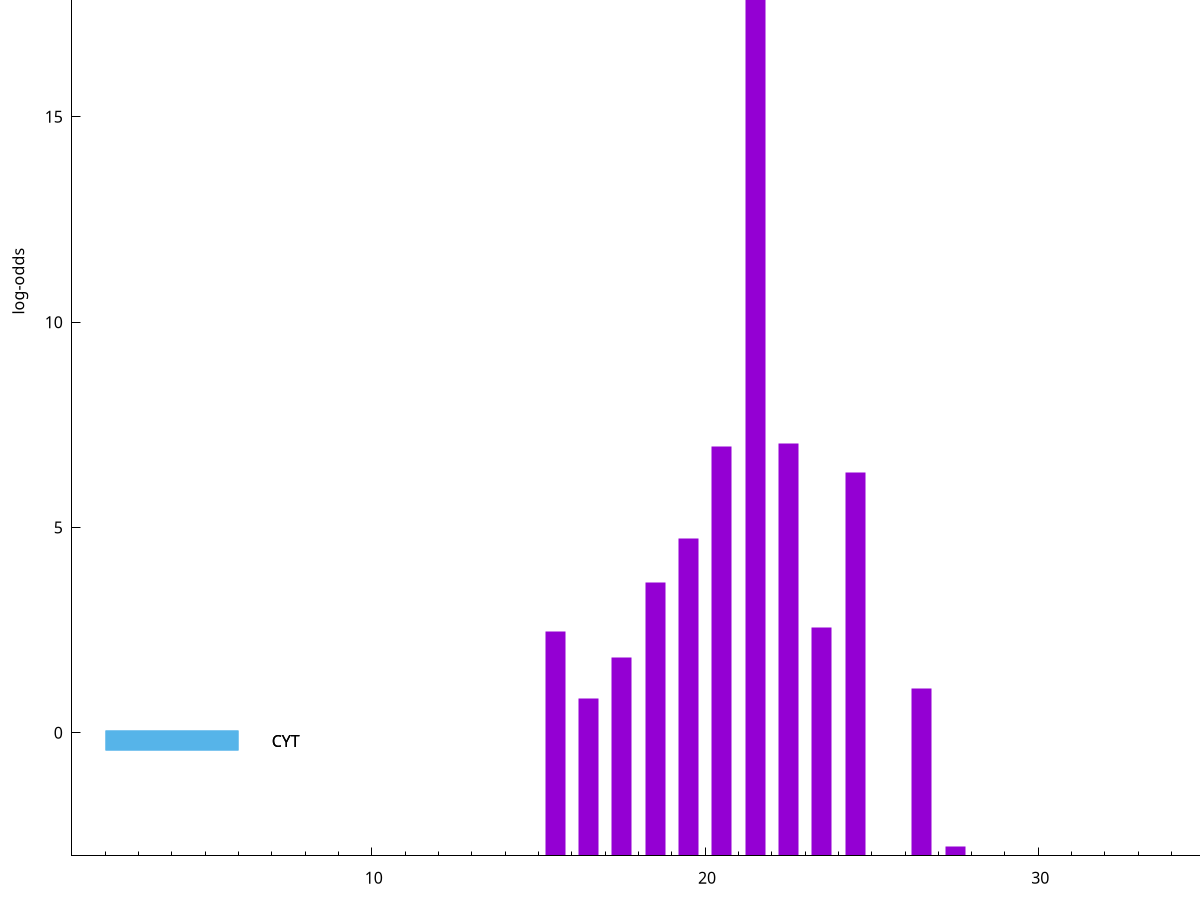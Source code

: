 set title "LipoP predictions for SRR4017915.gff"
set size 2., 1.4
set xrange [1:70] 
set mxtics 10
set yrange [-3:25]
set y2range [0:28]
set ylabel "log-odds"
set term postscript eps color solid "Helvetica" 30
set output "SRR4017915.gff14.eps"
set arrow from 2,23.1637 to 6,23.1637 nohead lt 1 lw 20
set label "SpI" at 7,23.1637
set arrow from 2,-0.200913 to 6,-0.200913 nohead lt 3 lw 20
set label "CYT" at 7,-0.200913
set arrow from 2,-0.200913 to 6,-0.200913 nohead lt 3 lw 20
set label "CYT" at 7,-0.200913
set arrow from 2,23.1637 to 6,23.1637 nohead lt 1 lw 20
set label "SpI" at 7,23.1637
# NOTE: The scores below are the log-odds scores with the threshold
# NOTE: subtracted (a hack to make gnuplot make the histogram all
# NOTE: look nice).
plot "-" axes x1y2 title "" with impulses lt 1 lw 20
21.500000 26.163600
22.500000 10.055390
20.500000 9.970850
24.500000 9.349030
19.500000 7.718960
18.500000 6.658430
23.500000 5.568010
15.500000 5.477170
17.500000 4.836660
26.500000 4.087650
16.500000 3.830585
27.500000 0.233790
e
exit
